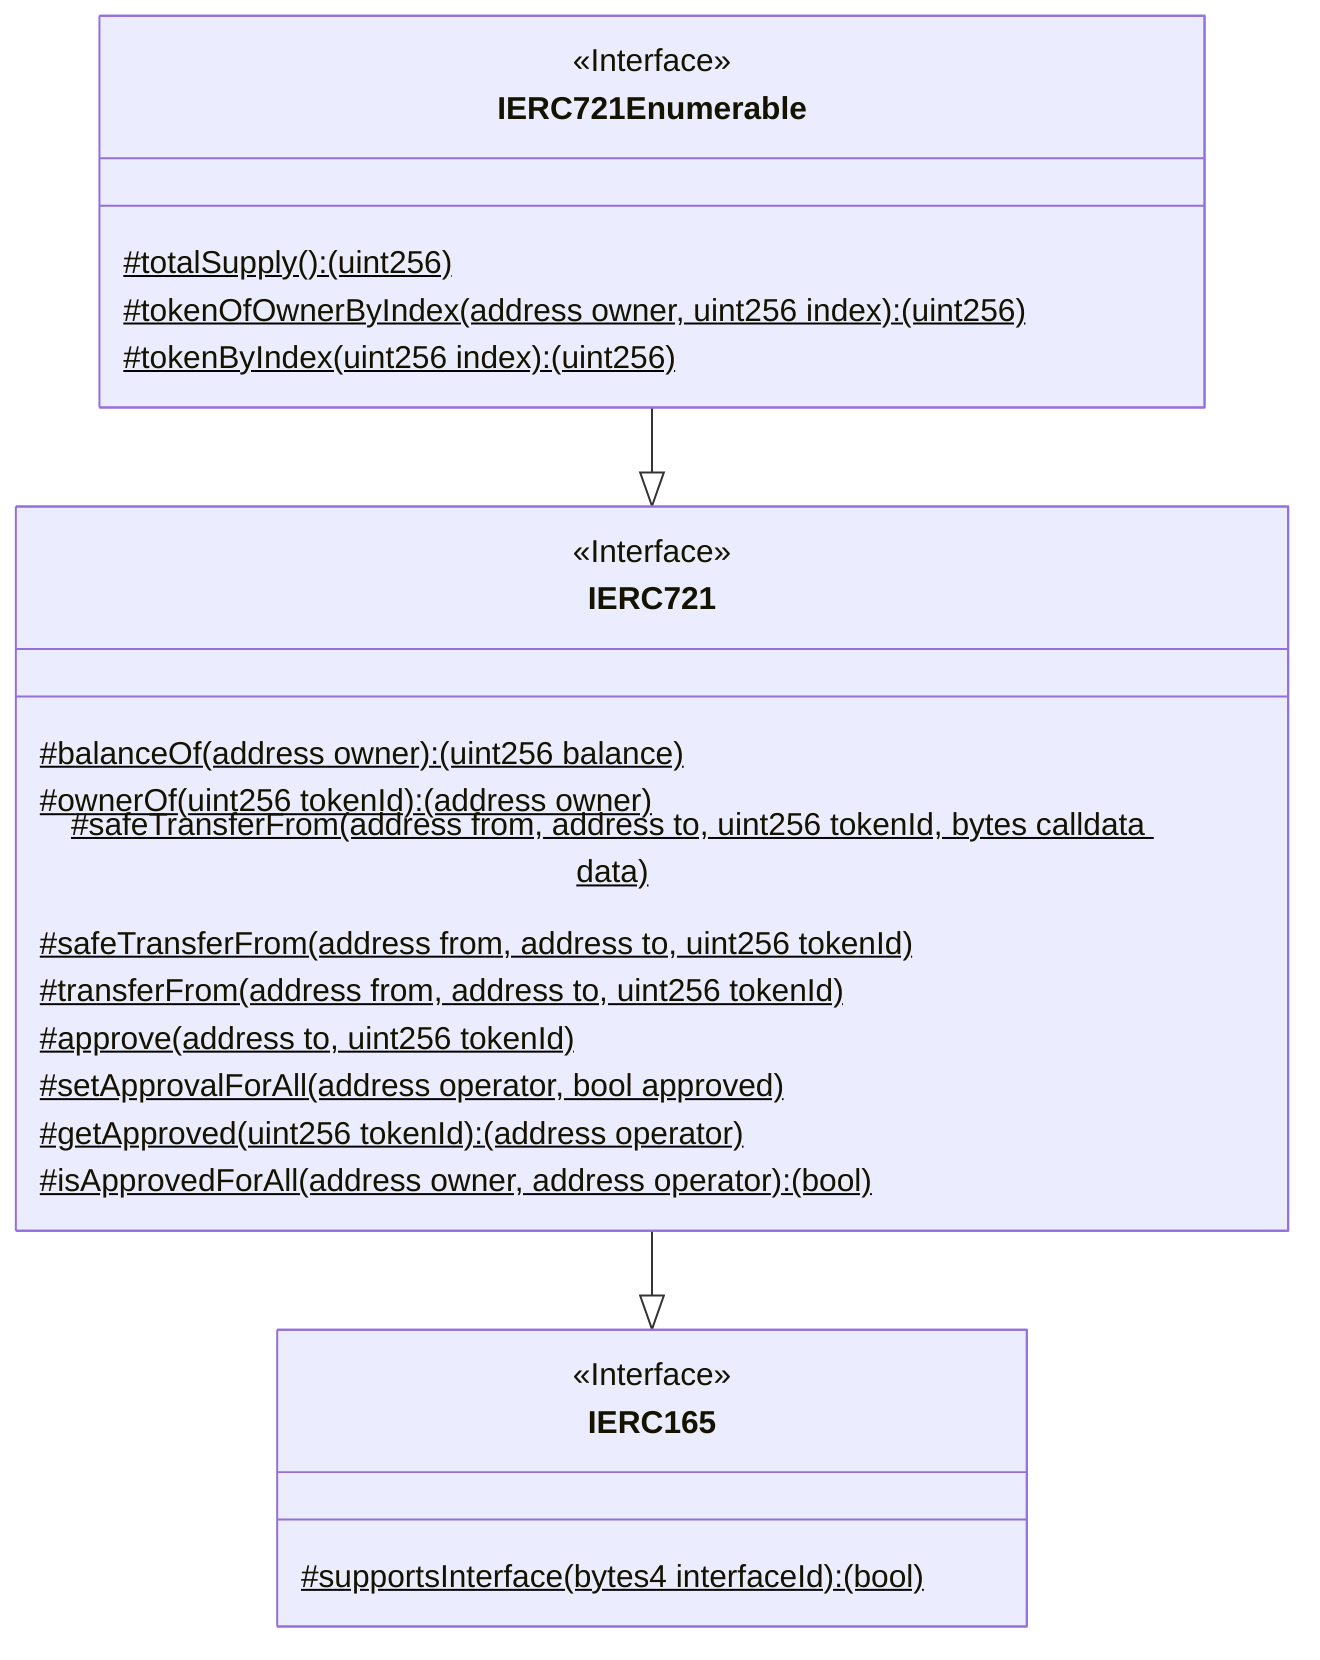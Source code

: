 classDiagram
  %% 333:706:2
  class IERC721Enumerable {
    <<Interface>>
    #totalSupply(): (uint256)$
    #tokenOfOwnerByIndex(address owner, uint256 index): (uint256)$
    #tokenByIndex(uint256 index): (uint256)$
  }
  
  IERC721Enumerable --|> IERC721
  
  %% 266:4659:1
  class IERC721 {
    <<Interface>>
    #balanceOf(address owner): (uint256 balance)$
    #ownerOf(uint256 tokenId): (address owner)$
    #safeTransferFrom(address from, address to, uint256 tokenId, bytes calldata data)$
    #safeTransferFrom(address from, address to, uint256 tokenId)$
    #transferFrom(address from, address to, uint256 tokenId)$
    #approve(address to, uint256 tokenId)$
    #setApprovalForAll(address operator, bool approved)$
    #getApproved(uint256 tokenId): (address operator)$
    #isApprovedForAll(address owner, address operator): (bool)$
  }
  
  IERC721 --|> IERC165
  
  %% 421:447:3
  class IERC165 {
    <<Interface>>
    #supportsInterface(bytes4 interfaceId): (bool)$
  }